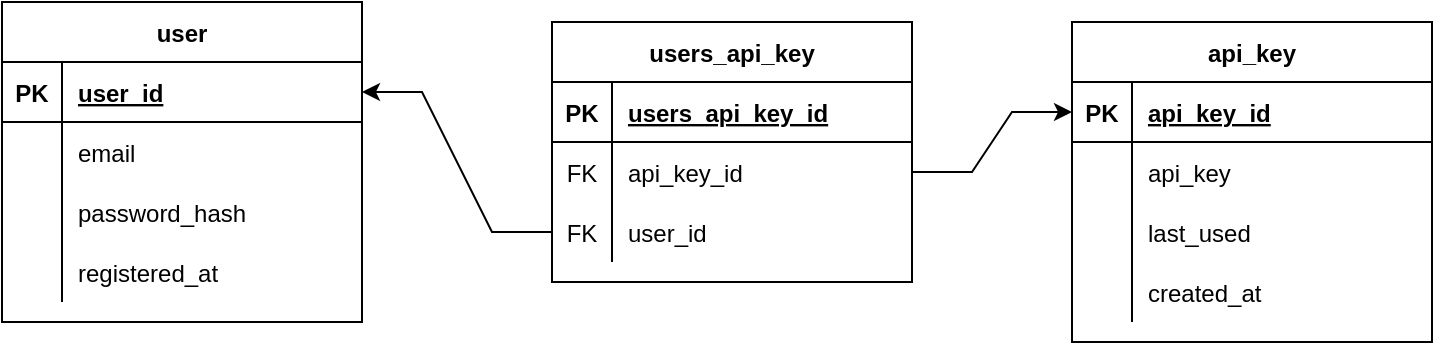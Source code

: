 <mxfile version="14.2.9" type="github">
  <diagram id="ywZs2xIxrQHkzVWZ9bWs" name="Page-1">
    <mxGraphModel dx="1350" dy="806" grid="1" gridSize="10" guides="1" tooltips="1" connect="1" arrows="1" fold="1" page="1" pageScale="1" pageWidth="850" pageHeight="1100" math="0" shadow="0">
      <root>
        <mxCell id="0" />
        <mxCell id="1" parent="0" />
        <mxCell id="kaUXFSgNHzTCIUOwMRk4-1" value="user" style="shape=table;startSize=30;container=1;collapsible=1;childLayout=tableLayout;fixedRows=1;rowLines=0;fontStyle=1;align=center;resizeLast=1;" parent="1" vertex="1">
          <mxGeometry x="245" y="330" width="180" height="160" as="geometry" />
        </mxCell>
        <mxCell id="kaUXFSgNHzTCIUOwMRk4-2" value="" style="shape=partialRectangle;collapsible=0;dropTarget=0;pointerEvents=0;fillColor=none;top=0;left=0;bottom=1;right=0;points=[[0,0.5],[1,0.5]];portConstraint=eastwest;" parent="kaUXFSgNHzTCIUOwMRk4-1" vertex="1">
          <mxGeometry y="30" width="180" height="30" as="geometry" />
        </mxCell>
        <mxCell id="kaUXFSgNHzTCIUOwMRk4-3" value="PK" style="shape=partialRectangle;connectable=0;fillColor=none;top=0;left=0;bottom=0;right=0;fontStyle=1;overflow=hidden;" parent="kaUXFSgNHzTCIUOwMRk4-2" vertex="1">
          <mxGeometry width="30" height="30" as="geometry" />
        </mxCell>
        <mxCell id="kaUXFSgNHzTCIUOwMRk4-4" value="user_id" style="shape=partialRectangle;connectable=0;fillColor=none;top=0;left=0;bottom=0;right=0;align=left;spacingLeft=6;fontStyle=5;overflow=hidden;" parent="kaUXFSgNHzTCIUOwMRk4-2" vertex="1">
          <mxGeometry x="30" width="150" height="30" as="geometry" />
        </mxCell>
        <mxCell id="kaUXFSgNHzTCIUOwMRk4-5" value="" style="shape=partialRectangle;collapsible=0;dropTarget=0;pointerEvents=0;fillColor=none;top=0;left=0;bottom=0;right=0;points=[[0,0.5],[1,0.5]];portConstraint=eastwest;" parent="kaUXFSgNHzTCIUOwMRk4-1" vertex="1">
          <mxGeometry y="60" width="180" height="30" as="geometry" />
        </mxCell>
        <mxCell id="kaUXFSgNHzTCIUOwMRk4-6" value="" style="shape=partialRectangle;connectable=0;fillColor=none;top=0;left=0;bottom=0;right=0;editable=1;overflow=hidden;" parent="kaUXFSgNHzTCIUOwMRk4-5" vertex="1">
          <mxGeometry width="30" height="30" as="geometry" />
        </mxCell>
        <mxCell id="kaUXFSgNHzTCIUOwMRk4-7" value="email" style="shape=partialRectangle;connectable=0;fillColor=none;top=0;left=0;bottom=0;right=0;align=left;spacingLeft=6;overflow=hidden;" parent="kaUXFSgNHzTCIUOwMRk4-5" vertex="1">
          <mxGeometry x="30" width="150" height="30" as="geometry" />
        </mxCell>
        <mxCell id="kaUXFSgNHzTCIUOwMRk4-8" value="" style="shape=partialRectangle;collapsible=0;dropTarget=0;pointerEvents=0;fillColor=none;top=0;left=0;bottom=0;right=0;points=[[0,0.5],[1,0.5]];portConstraint=eastwest;" parent="kaUXFSgNHzTCIUOwMRk4-1" vertex="1">
          <mxGeometry y="90" width="180" height="30" as="geometry" />
        </mxCell>
        <mxCell id="kaUXFSgNHzTCIUOwMRk4-9" value="" style="shape=partialRectangle;connectable=0;fillColor=none;top=0;left=0;bottom=0;right=0;editable=1;overflow=hidden;" parent="kaUXFSgNHzTCIUOwMRk4-8" vertex="1">
          <mxGeometry width="30" height="30" as="geometry" />
        </mxCell>
        <mxCell id="kaUXFSgNHzTCIUOwMRk4-10" value="password_hash" style="shape=partialRectangle;connectable=0;fillColor=none;top=0;left=0;bottom=0;right=0;align=left;spacingLeft=6;overflow=hidden;" parent="kaUXFSgNHzTCIUOwMRk4-8" vertex="1">
          <mxGeometry x="30" width="150" height="30" as="geometry" />
        </mxCell>
        <mxCell id="kaUXFSgNHzTCIUOwMRk4-11" value="" style="shape=partialRectangle;collapsible=0;dropTarget=0;pointerEvents=0;fillColor=none;top=0;left=0;bottom=0;right=0;points=[[0,0.5],[1,0.5]];portConstraint=eastwest;" parent="kaUXFSgNHzTCIUOwMRk4-1" vertex="1">
          <mxGeometry y="120" width="180" height="30" as="geometry" />
        </mxCell>
        <mxCell id="kaUXFSgNHzTCIUOwMRk4-12" value="" style="shape=partialRectangle;connectable=0;fillColor=none;top=0;left=0;bottom=0;right=0;editable=1;overflow=hidden;" parent="kaUXFSgNHzTCIUOwMRk4-11" vertex="1">
          <mxGeometry width="30" height="30" as="geometry" />
        </mxCell>
        <mxCell id="kaUXFSgNHzTCIUOwMRk4-13" value="registered_at" style="shape=partialRectangle;connectable=0;fillColor=none;top=0;left=0;bottom=0;right=0;align=left;spacingLeft=6;overflow=hidden;" parent="kaUXFSgNHzTCIUOwMRk4-11" vertex="1">
          <mxGeometry x="30" width="150" height="30" as="geometry" />
        </mxCell>
        <mxCell id="kaUXFSgNHzTCIUOwMRk4-17" value="api_key" style="shape=table;startSize=30;container=1;collapsible=1;childLayout=tableLayout;fixedRows=1;rowLines=0;fontStyle=1;align=center;resizeLast=1;" parent="1" vertex="1">
          <mxGeometry x="780" y="340" width="180" height="160" as="geometry" />
        </mxCell>
        <mxCell id="kaUXFSgNHzTCIUOwMRk4-18" value="" style="shape=partialRectangle;collapsible=0;dropTarget=0;pointerEvents=0;fillColor=none;top=0;left=0;bottom=1;right=0;points=[[0,0.5],[1,0.5]];portConstraint=eastwest;" parent="kaUXFSgNHzTCIUOwMRk4-17" vertex="1">
          <mxGeometry y="30" width="180" height="30" as="geometry" />
        </mxCell>
        <mxCell id="kaUXFSgNHzTCIUOwMRk4-19" value="PK" style="shape=partialRectangle;connectable=0;fillColor=none;top=0;left=0;bottom=0;right=0;fontStyle=1;overflow=hidden;" parent="kaUXFSgNHzTCIUOwMRk4-18" vertex="1">
          <mxGeometry width="30" height="30" as="geometry" />
        </mxCell>
        <mxCell id="kaUXFSgNHzTCIUOwMRk4-20" value="api_key_id" style="shape=partialRectangle;connectable=0;fillColor=none;top=0;left=0;bottom=0;right=0;align=left;spacingLeft=6;fontStyle=5;overflow=hidden;" parent="kaUXFSgNHzTCIUOwMRk4-18" vertex="1">
          <mxGeometry x="30" width="150" height="30" as="geometry" />
        </mxCell>
        <mxCell id="kaUXFSgNHzTCIUOwMRk4-21" value="" style="shape=partialRectangle;collapsible=0;dropTarget=0;pointerEvents=0;fillColor=none;top=0;left=0;bottom=0;right=0;points=[[0,0.5],[1,0.5]];portConstraint=eastwest;" parent="kaUXFSgNHzTCIUOwMRk4-17" vertex="1">
          <mxGeometry y="60" width="180" height="30" as="geometry" />
        </mxCell>
        <mxCell id="kaUXFSgNHzTCIUOwMRk4-22" value="" style="shape=partialRectangle;connectable=0;fillColor=none;top=0;left=0;bottom=0;right=0;editable=1;overflow=hidden;" parent="kaUXFSgNHzTCIUOwMRk4-21" vertex="1">
          <mxGeometry width="30" height="30" as="geometry" />
        </mxCell>
        <mxCell id="kaUXFSgNHzTCIUOwMRk4-23" value="api_key" style="shape=partialRectangle;connectable=0;fillColor=none;top=0;left=0;bottom=0;right=0;align=left;spacingLeft=6;overflow=hidden;" parent="kaUXFSgNHzTCIUOwMRk4-21" vertex="1">
          <mxGeometry x="30" width="150" height="30" as="geometry" />
        </mxCell>
        <mxCell id="kaUXFSgNHzTCIUOwMRk4-24" value="" style="shape=partialRectangle;collapsible=0;dropTarget=0;pointerEvents=0;fillColor=none;top=0;left=0;bottom=0;right=0;points=[[0,0.5],[1,0.5]];portConstraint=eastwest;" parent="kaUXFSgNHzTCIUOwMRk4-17" vertex="1">
          <mxGeometry y="90" width="180" height="30" as="geometry" />
        </mxCell>
        <mxCell id="kaUXFSgNHzTCIUOwMRk4-25" value="" style="shape=partialRectangle;connectable=0;fillColor=none;top=0;left=0;bottom=0;right=0;editable=1;overflow=hidden;" parent="kaUXFSgNHzTCIUOwMRk4-24" vertex="1">
          <mxGeometry width="30" height="30" as="geometry" />
        </mxCell>
        <mxCell id="kaUXFSgNHzTCIUOwMRk4-26" value="last_used" style="shape=partialRectangle;connectable=0;fillColor=none;top=0;left=0;bottom=0;right=0;align=left;spacingLeft=6;overflow=hidden;" parent="kaUXFSgNHzTCIUOwMRk4-24" vertex="1">
          <mxGeometry x="30" width="150" height="30" as="geometry" />
        </mxCell>
        <mxCell id="rJN0tgX-CXZxwKGDXVpe-1" style="shape=partialRectangle;collapsible=0;dropTarget=0;pointerEvents=0;fillColor=none;top=0;left=0;bottom=0;right=0;points=[[0,0.5],[1,0.5]];portConstraint=eastwest;" vertex="1" parent="kaUXFSgNHzTCIUOwMRk4-17">
          <mxGeometry y="120" width="180" height="30" as="geometry" />
        </mxCell>
        <mxCell id="rJN0tgX-CXZxwKGDXVpe-2" style="shape=partialRectangle;connectable=0;fillColor=none;top=0;left=0;bottom=0;right=0;editable=1;overflow=hidden;" vertex="1" parent="rJN0tgX-CXZxwKGDXVpe-1">
          <mxGeometry width="30" height="30" as="geometry" />
        </mxCell>
        <mxCell id="rJN0tgX-CXZxwKGDXVpe-3" value="created_at" style="shape=partialRectangle;connectable=0;fillColor=none;top=0;left=0;bottom=0;right=0;align=left;spacingLeft=6;overflow=hidden;" vertex="1" parent="rJN0tgX-CXZxwKGDXVpe-1">
          <mxGeometry x="30" width="150" height="30" as="geometry" />
        </mxCell>
        <mxCell id="kaUXFSgNHzTCIUOwMRk4-33" value="users_api_key" style="shape=table;startSize=30;container=1;collapsible=1;childLayout=tableLayout;fixedRows=1;rowLines=0;fontStyle=1;align=center;resizeLast=1;" parent="1" vertex="1">
          <mxGeometry x="520" y="340" width="180" height="130" as="geometry" />
        </mxCell>
        <mxCell id="kaUXFSgNHzTCIUOwMRk4-34" value="" style="shape=partialRectangle;collapsible=0;dropTarget=0;pointerEvents=0;fillColor=none;top=0;left=0;bottom=1;right=0;points=[[0,0.5],[1,0.5]];portConstraint=eastwest;" parent="kaUXFSgNHzTCIUOwMRk4-33" vertex="1">
          <mxGeometry y="30" width="180" height="30" as="geometry" />
        </mxCell>
        <mxCell id="kaUXFSgNHzTCIUOwMRk4-35" value="PK" style="shape=partialRectangle;connectable=0;fillColor=none;top=0;left=0;bottom=0;right=0;fontStyle=1;overflow=hidden;" parent="kaUXFSgNHzTCIUOwMRk4-34" vertex="1">
          <mxGeometry width="30" height="30" as="geometry" />
        </mxCell>
        <mxCell id="kaUXFSgNHzTCIUOwMRk4-36" value="users_api_key_id" style="shape=partialRectangle;connectable=0;fillColor=none;top=0;left=0;bottom=0;right=0;align=left;spacingLeft=6;fontStyle=5;overflow=hidden;" parent="kaUXFSgNHzTCIUOwMRk4-34" vertex="1">
          <mxGeometry x="30" width="150" height="30" as="geometry" />
        </mxCell>
        <mxCell id="kaUXFSgNHzTCIUOwMRk4-37" value="" style="shape=partialRectangle;collapsible=0;dropTarget=0;pointerEvents=0;fillColor=none;top=0;left=0;bottom=0;right=0;points=[[0,0.5],[1,0.5]];portConstraint=eastwest;" parent="kaUXFSgNHzTCIUOwMRk4-33" vertex="1">
          <mxGeometry y="60" width="180" height="30" as="geometry" />
        </mxCell>
        <mxCell id="kaUXFSgNHzTCIUOwMRk4-38" value="FK" style="shape=partialRectangle;connectable=0;fillColor=none;top=0;left=0;bottom=0;right=0;editable=1;overflow=hidden;" parent="kaUXFSgNHzTCIUOwMRk4-37" vertex="1">
          <mxGeometry width="30" height="30" as="geometry" />
        </mxCell>
        <mxCell id="kaUXFSgNHzTCIUOwMRk4-39" value="api_key_id" style="shape=partialRectangle;connectable=0;fillColor=none;top=0;left=0;bottom=0;right=0;align=left;spacingLeft=6;overflow=hidden;" parent="kaUXFSgNHzTCIUOwMRk4-37" vertex="1">
          <mxGeometry x="30" width="150" height="30" as="geometry" />
        </mxCell>
        <mxCell id="kaUXFSgNHzTCIUOwMRk4-40" value="" style="shape=partialRectangle;collapsible=0;dropTarget=0;pointerEvents=0;fillColor=none;top=0;left=0;bottom=0;right=0;points=[[0,0.5],[1,0.5]];portConstraint=eastwest;" parent="kaUXFSgNHzTCIUOwMRk4-33" vertex="1">
          <mxGeometry y="90" width="180" height="30" as="geometry" />
        </mxCell>
        <mxCell id="kaUXFSgNHzTCIUOwMRk4-41" value="FK" style="shape=partialRectangle;connectable=0;fillColor=none;top=0;left=0;bottom=0;right=0;editable=1;overflow=hidden;" parent="kaUXFSgNHzTCIUOwMRk4-40" vertex="1">
          <mxGeometry width="30" height="30" as="geometry" />
        </mxCell>
        <mxCell id="kaUXFSgNHzTCIUOwMRk4-42" value="user_id" style="shape=partialRectangle;connectable=0;fillColor=none;top=0;left=0;bottom=0;right=0;align=left;spacingLeft=6;overflow=hidden;" parent="kaUXFSgNHzTCIUOwMRk4-40" vertex="1">
          <mxGeometry x="30" width="150" height="30" as="geometry" />
        </mxCell>
        <mxCell id="kaUXFSgNHzTCIUOwMRk4-45" style="edgeStyle=entityRelationEdgeStyle;rounded=0;orthogonalLoop=1;jettySize=auto;html=1;" parent="1" source="kaUXFSgNHzTCIUOwMRk4-37" target="kaUXFSgNHzTCIUOwMRk4-18" edge="1">
          <mxGeometry relative="1" as="geometry" />
        </mxCell>
        <mxCell id="kaUXFSgNHzTCIUOwMRk4-46" style="edgeStyle=entityRelationEdgeStyle;rounded=0;orthogonalLoop=1;jettySize=auto;html=1;" parent="1" source="kaUXFSgNHzTCIUOwMRk4-40" target="kaUXFSgNHzTCIUOwMRk4-2" edge="1">
          <mxGeometry relative="1" as="geometry" />
        </mxCell>
      </root>
    </mxGraphModel>
  </diagram>
</mxfile>
